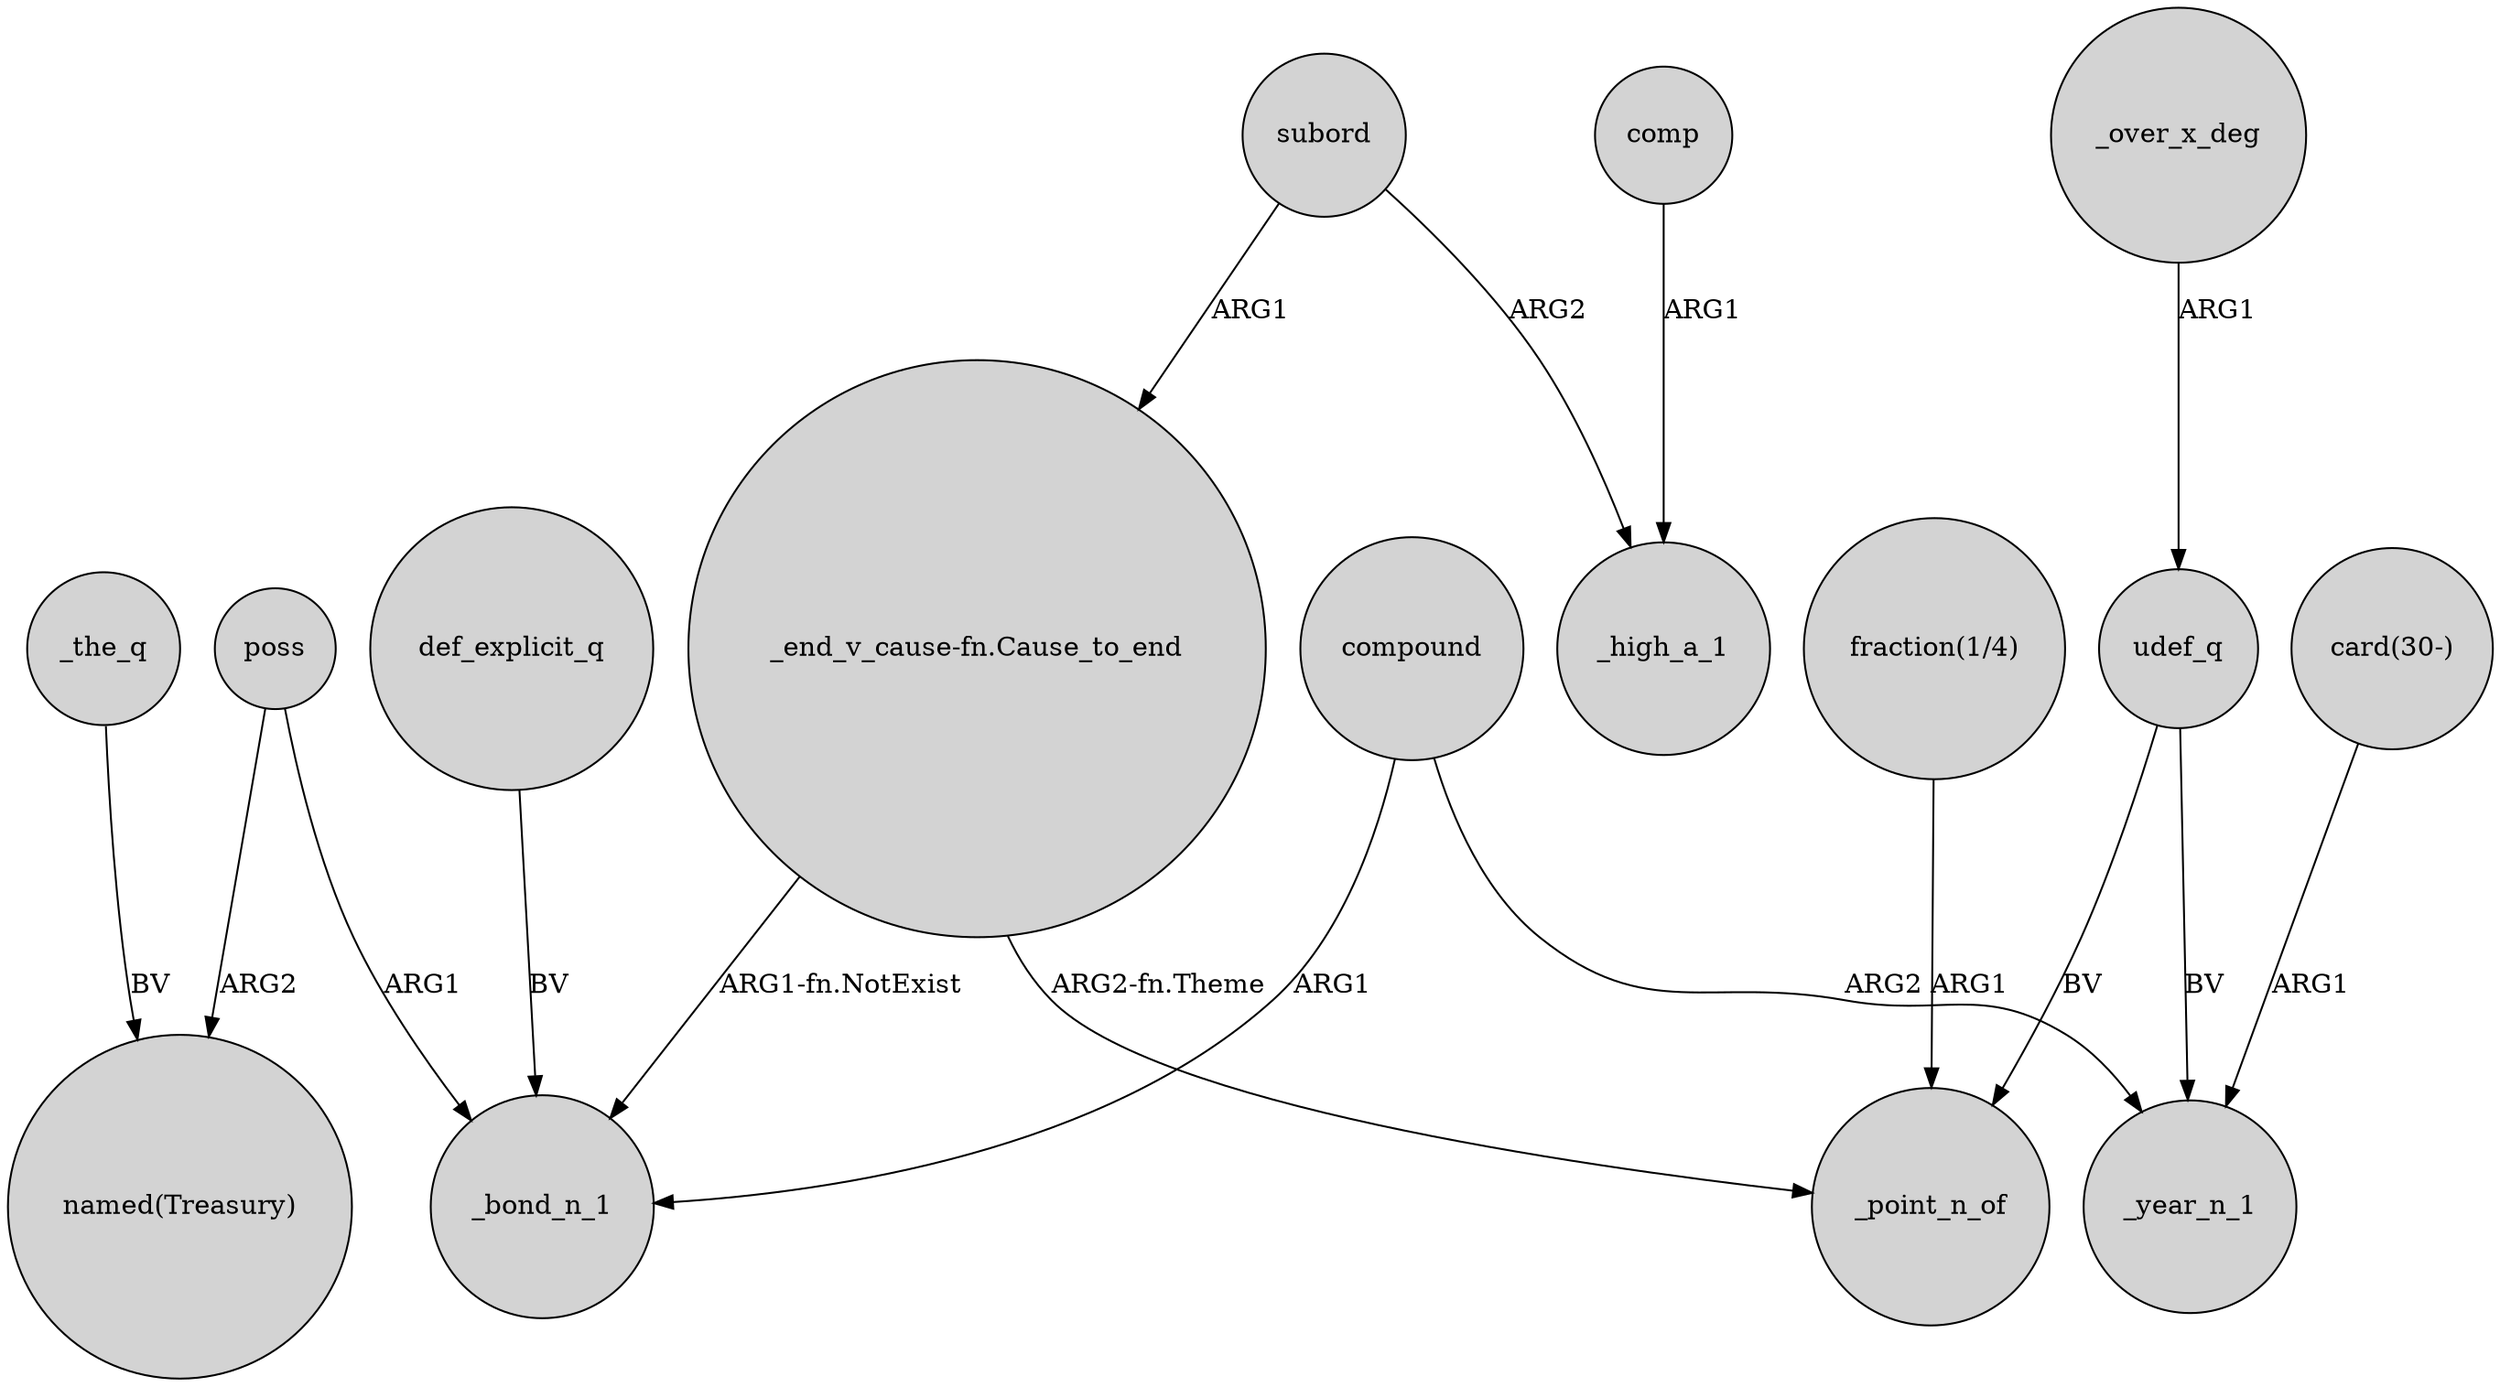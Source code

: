 digraph {
	node [shape=circle style=filled]
	_the_q -> "named(Treasury)" [label=BV]
	"_end_v_cause-fn.Cause_to_end" -> _point_n_of [label="ARG2-fn.Theme"]
	subord -> "_end_v_cause-fn.Cause_to_end" [label=ARG1]
	subord -> _high_a_1 [label=ARG2]
	udef_q -> _year_n_1 [label=BV]
	"card(30-)" -> _year_n_1 [label=ARG1]
	poss -> _bond_n_1 [label=ARG1]
	"_end_v_cause-fn.Cause_to_end" -> _bond_n_1 [label="ARG1-fn.NotExist"]
	comp -> _high_a_1 [label=ARG1]
	_over_x_deg -> udef_q [label=ARG1]
	def_explicit_q -> _bond_n_1 [label=BV]
	poss -> "named(Treasury)" [label=ARG2]
	"fraction(1/4)" -> _point_n_of [label=ARG1]
	compound -> _year_n_1 [label=ARG2]
	udef_q -> _point_n_of [label=BV]
	compound -> _bond_n_1 [label=ARG1]
}
